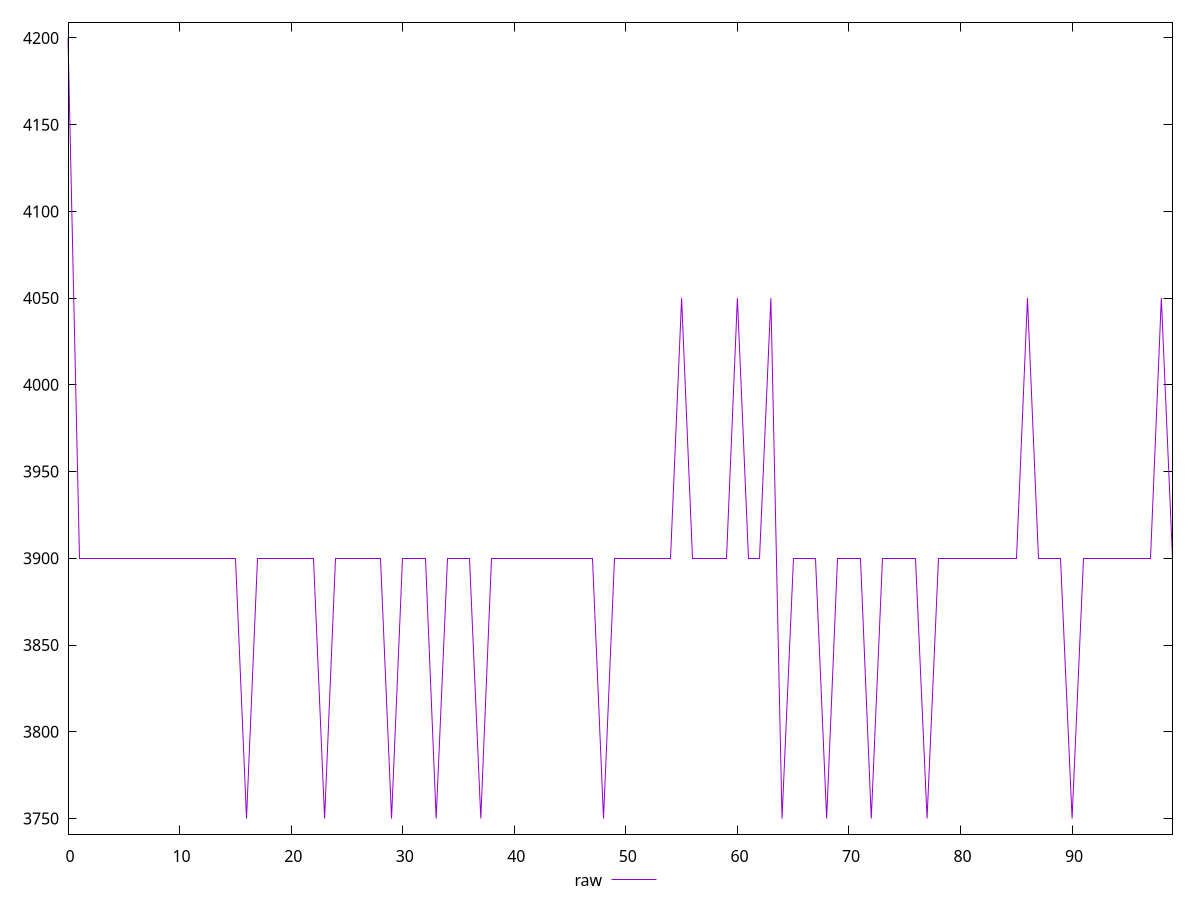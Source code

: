 reset

$raw <<EOF
0 4200
1 3900
2 3900
3 3900
4 3900
5 3900
6 3900
7 3900
8 3900
9 3900
10 3900
11 3900
12 3900
13 3900
14 3900
15 3900
16 3750
17 3900
18 3900
19 3900
20 3900
21 3900
22 3900
23 3750
24 3900
25 3900
26 3900
27 3900
28 3900
29 3750
30 3900
31 3900
32 3900
33 3750
34 3900
35 3900
36 3900
37 3750
38 3900
39 3900
40 3900
41 3900
42 3900
43 3900
44 3900
45 3900
46 3900
47 3900
48 3750
49 3900
50 3900
51 3900
52 3900
53 3900
54 3900
55 4050
56 3900
57 3900
58 3900
59 3900
60 4050
61 3900
62 3900
63 4050
64 3750
65 3900
66 3900
67 3900
68 3750
69 3900
70 3900
71 3900
72 3750
73 3900
74 3900
75 3900
76 3900
77 3750
78 3900
79 3900
80 3900
81 3900
82 3900
83 3900
84 3900
85 3900
86 4050
87 3900
88 3900
89 3900
90 3750
91 3900
92 3900
93 3900
94 3900
95 3900
96 3900
97 3900
98 4050
99 3900
EOF

set key outside below
set xrange [0:99]
set yrange [3741:4209]
set trange [3741:4209]
set terminal svg size 640, 500 enhanced background rgb 'white'
set output "reports/report_00033_2021-03-01T14-23-16.841Z/unused-javascript/samples/astro-cached/raw/values.svg"

plot $raw title "raw" with line

reset
